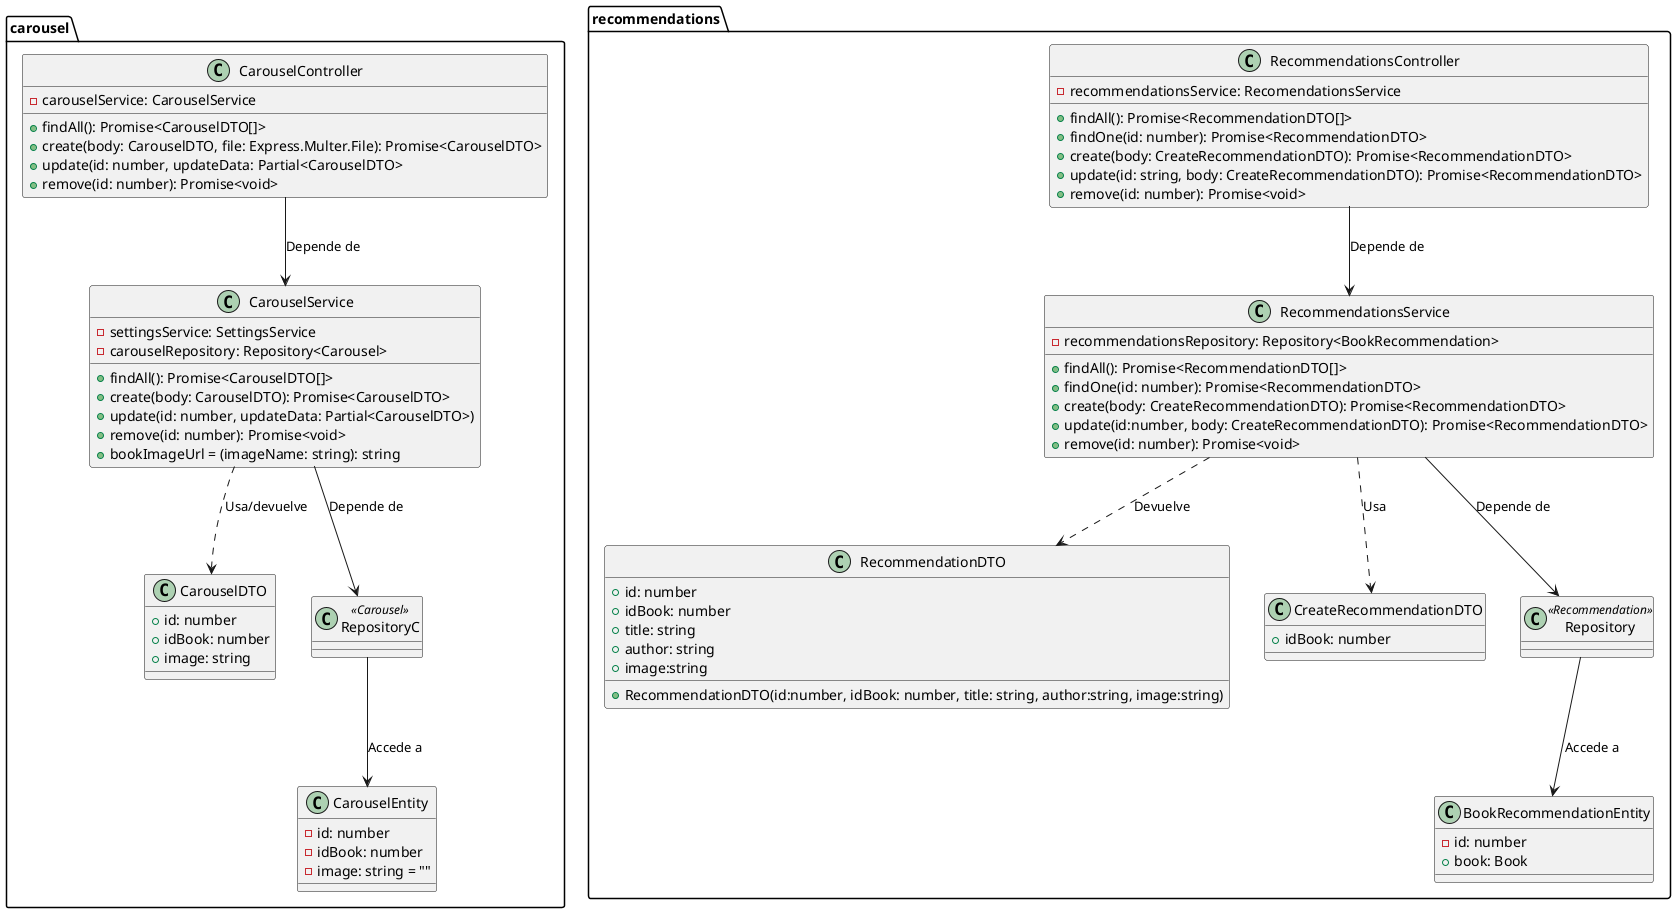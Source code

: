 @startuml

package carousel {
    class CarouselEntity  {
        - id: number
        - idBook: number
        - image: string = ""
    }

    class CarouselService {
        - settingsService: SettingsService
        - carouselRepository: Repository<Carousel>

        + findAll(): Promise<CarouselDTO[]>
        + create(body: CarouselDTO): Promise<CarouselDTO>
        + update(id: number, updateData: Partial<CarouselDTO>)
        + remove(id: number): Promise<void>
        + bookImageUrl = (imageName: string): string
    }

    class CarouselController {
        - carouselService: CarouselService

        + findAll(): Promise<CarouselDTO[]>
        + create(body: CarouselDTO, file: Express.Multer.File): Promise<CarouselDTO>
        + update(id: number, updateData: Partial<CarouselDTO>
        + remove(id: number): Promise<void>
    }

    class CarouselDTO {
        + id: number
        + idBook: number
        + image: string
    }
    
    class RepositoryC<<Carousel>> {

    }
}

package recommendations {
    class RecommendationsService {
        - recommendationsRepository: Repository<BookRecommendation>

        + findAll(): Promise<RecommendationDTO[]>
        + findOne(id: number): Promise<RecommendationDTO>
        + create(body: CreateRecommendationDTO): Promise<RecommendationDTO>
        + update(id:number, body: CreateRecommendationDTO): Promise<RecommendationDTO>
        + remove(id: number): Promise<void>
    }

    class RecommendationsController {
        - recommendationsService: RecomendationsService

        + findAll(): Promise<RecommendationDTO[]>
        + findOne(id: number): Promise<RecommendationDTO>
        + create(body: CreateRecommendationDTO): Promise<RecommendationDTO>
        + update(id: string, body: CreateRecommendationDTO): Promise<RecommendationDTO>
        + remove(id: number): Promise<void>
    }

    class RecommendationDTO {
        + id: number
        + idBook: number
        + title: string
        + author: string
        + image:string

        + RecommendationDTO(id:number, idBook: number, title: string, author:string, image:string)
    }

    class CreateRecommendationDTO {
        + idBook: number
    }

    class BookRecommendationEntity {
        - id: number
        + book: Book
    }

    class Repository<<Recommendation>> {

    }
}

' Relaciones
CarouselService ..> CarouselDTO : Usa/devuelve
CarouselController --> CarouselService : Depende de
CarouselService --> RepositoryC : Depende de
RepositoryC --> CarouselEntity : Accede a

RecommendationsService --> Repository : Depende de
Repository --> BookRecommendationEntity : Accede a
RecommendationsService ..> RecommendationDTO : Devuelve
RecommendationsService ..> CreateRecommendationDTO : Usa
RecommendationsController --> RecommendationsService : Depende de


@enduml
